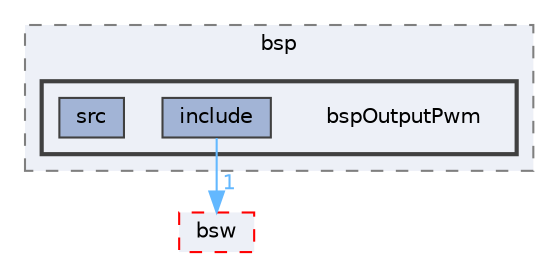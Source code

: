 digraph "bspOutputPwm"
{
 // LATEX_PDF_SIZE
  bgcolor="transparent";
  edge [fontname=Helvetica,fontsize=10,labelfontname=Helvetica,labelfontsize=10];
  node [fontname=Helvetica,fontsize=10,shape=box,height=0.2,width=0.4];
  compound=true
  subgraph clusterdir_70b6acf33ea3d9d20b9a05167e468f83 {
    graph [ bgcolor="#edf0f7", pencolor="grey50", label="bsp", fontname=Helvetica,fontsize=10 style="filled,dashed", URL="dir_70b6acf33ea3d9d20b9a05167e468f83.html",tooltip=""]
  subgraph clusterdir_201aa5df6b7b546b2bbd2c609cbc02be {
    graph [ bgcolor="#edf0f7", pencolor="grey25", label="", fontname=Helvetica,fontsize=10 style="filled,bold", URL="dir_201aa5df6b7b546b2bbd2c609cbc02be.html",tooltip=""]
    dir_201aa5df6b7b546b2bbd2c609cbc02be [shape=plaintext, label="bspOutputPwm"];
  dir_a1ac1b9a1b125a8428fc2c891e66713c [label="include", fillcolor="#a2b4d6", color="grey25", style="filled", URL="dir_a1ac1b9a1b125a8428fc2c891e66713c.html",tooltip=""];
  dir_c5432f80a3911a379417aed352952f34 [label="src", fillcolor="#a2b4d6", color="grey25", style="filled", URL="dir_c5432f80a3911a379417aed352952f34.html",tooltip=""];
  }
  }
  dir_6d5c880d47bd8ed5a2539072056c02e0 [label="bsw", fillcolor="#edf0f7", color="red", style="filled,dashed", URL="dir_6d5c880d47bd8ed5a2539072056c02e0.html",tooltip=""];
  dir_a1ac1b9a1b125a8428fc2c891e66713c->dir_6d5c880d47bd8ed5a2539072056c02e0 [headlabel="1", labeldistance=1.5 headhref="dir_000097_000030.html" href="dir_000097_000030.html" color="steelblue1" fontcolor="steelblue1"];
}
